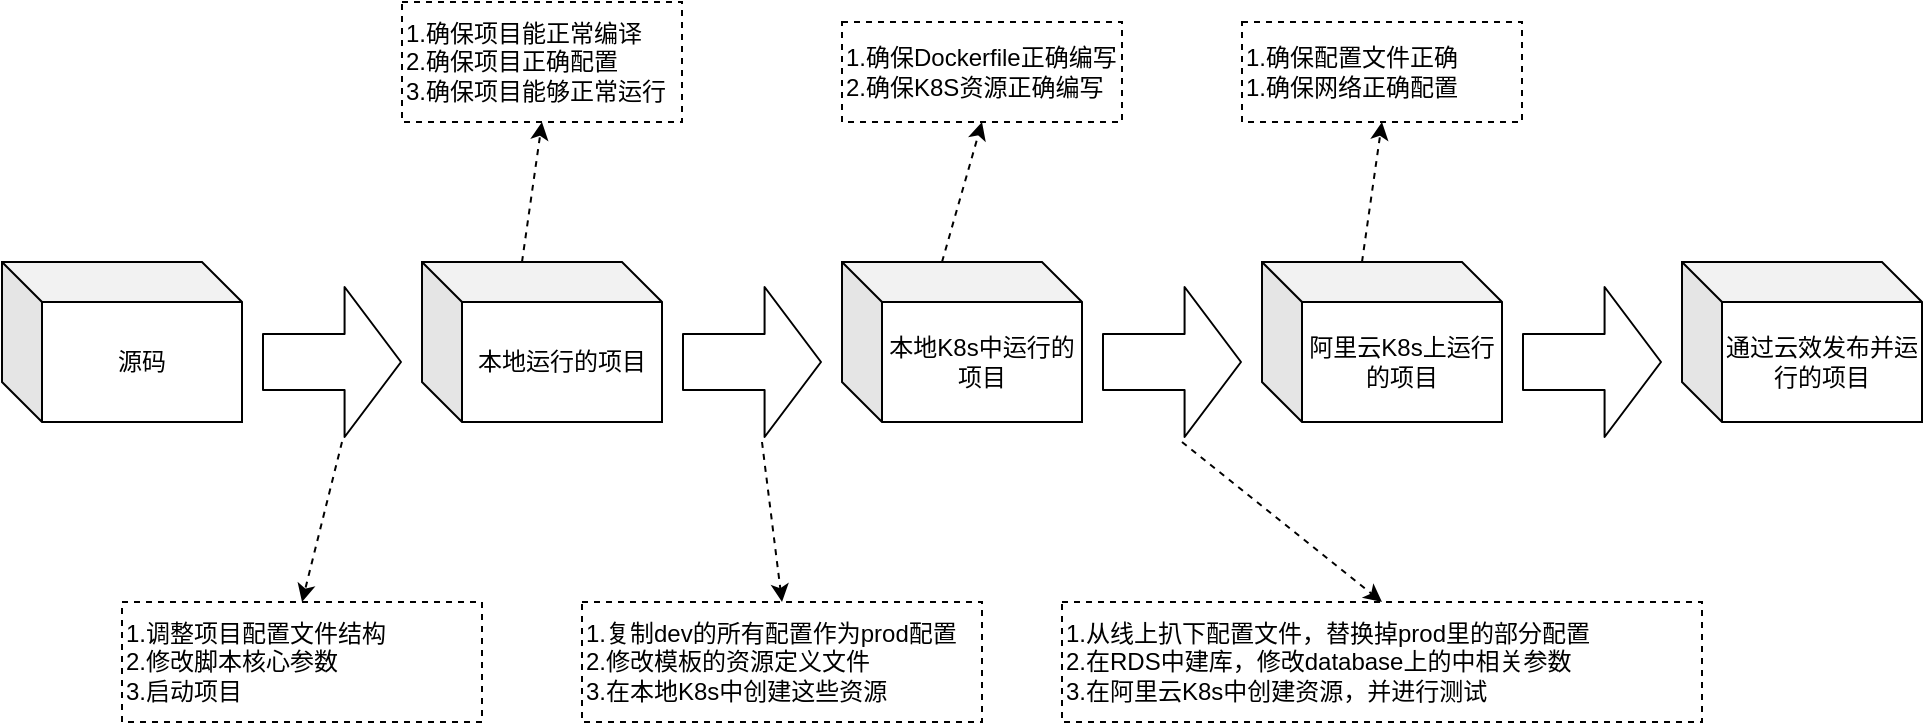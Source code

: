 <mxfile version="12.6.5" type="device"><diagram id="5iwYdQ12K5OxGs19Dc2W" name="Page-1"><mxGraphModel dx="3603" dy="592" grid="1" gridSize="10" guides="1" tooltips="1" connect="1" arrows="1" fold="1" page="1" pageScale="1" pageWidth="2339" pageHeight="3300" math="0" shadow="0"><root><mxCell id="0"/><mxCell id="1" parent="0"/><mxCell id="zXqQ3KII0Zi7v032QcMt-2" value="本地运行的项目" style="shape=cube;whiteSpace=wrap;html=1;boundedLbl=1;backgroundOutline=1;darkOpacity=0.05;darkOpacity2=0.1;" vertex="1" parent="1"><mxGeometry x="190" y="190" width="120" height="80" as="geometry"/></mxCell><mxCell id="zXqQ3KII0Zi7v032QcMt-3" value="本地K8s中运行的项目" style="shape=cube;whiteSpace=wrap;html=1;boundedLbl=1;backgroundOutline=1;darkOpacity=0.05;darkOpacity2=0.1;" vertex="1" parent="1"><mxGeometry x="400" y="190" width="120" height="80" as="geometry"/></mxCell><mxCell id="zXqQ3KII0Zi7v032QcMt-8" value="&lt;span style=&quot;white-space: normal&quot;&gt;阿里云K8s上运行的项目&lt;/span&gt;" style="shape=cube;whiteSpace=wrap;html=1;boundedLbl=1;backgroundOutline=1;darkOpacity=0.05;darkOpacity2=0.1;" vertex="1" parent="1"><mxGeometry x="610" y="190" width="120" height="80" as="geometry"/></mxCell><mxCell id="zXqQ3KII0Zi7v032QcMt-13" value="源码" style="shape=cube;whiteSpace=wrap;html=1;boundedLbl=1;backgroundOutline=1;darkOpacity=0.05;darkOpacity2=0.1;" vertex="1" parent="1"><mxGeometry x="-20" y="190" width="120" height="80" as="geometry"/></mxCell><mxCell id="zXqQ3KII0Zi7v032QcMt-15" value="" style="shape=flexArrow;endArrow=classic;html=1;endWidth=46;endSize=9.07;width=28;" edge="1" parent="1"><mxGeometry width="50" height="50" relative="1" as="geometry"><mxPoint x="110" y="240" as="sourcePoint"/><mxPoint x="180" y="240" as="targetPoint"/></mxGeometry></mxCell><mxCell id="zXqQ3KII0Zi7v032QcMt-16" value="" style="shape=flexArrow;endArrow=classic;html=1;endWidth=46;endSize=9.07;width=28;" edge="1" parent="1"><mxGeometry width="50" height="50" relative="1" as="geometry"><mxPoint x="320" y="240" as="sourcePoint"/><mxPoint x="390" y="240" as="targetPoint"/></mxGeometry></mxCell><mxCell id="zXqQ3KII0Zi7v032QcMt-17" value="" style="shape=flexArrow;endArrow=classic;html=1;endWidth=46;endSize=9.07;width=28;" edge="1" parent="1"><mxGeometry width="50" height="50" relative="1" as="geometry"><mxPoint x="530" y="240" as="sourcePoint"/><mxPoint x="600" y="240" as="targetPoint"/></mxGeometry></mxCell><mxCell id="zXqQ3KII0Zi7v032QcMt-22" value="1.确保项目能正常编译&lt;br&gt;2.确保项目正确配置&lt;br&gt;3.确保项目能够正常运行" style="rounded=0;whiteSpace=wrap;html=1;dashed=1;fillColor=#FFFFFF;align=left;" vertex="1" parent="1"><mxGeometry x="180" y="60" width="140" height="60" as="geometry"/></mxCell><mxCell id="zXqQ3KII0Zi7v032QcMt-23" value="1.调整项目配置文件结构&lt;br&gt;2.修改脚本核心参数&lt;br&gt;3.启动项目" style="rounded=0;whiteSpace=wrap;html=1;dashed=1;fillColor=#FFFFFF;align=left;" vertex="1" parent="1"><mxGeometry x="40" y="360" width="180" height="60" as="geometry"/></mxCell><mxCell id="zXqQ3KII0Zi7v032QcMt-24" value="1.确保Dockerfile正确编写&lt;br&gt;2.确保K8S资源正确编写" style="rounded=0;whiteSpace=wrap;html=1;dashed=1;fillColor=#FFFFFF;align=left;" vertex="1" parent="1"><mxGeometry x="400" y="70" width="140" height="50" as="geometry"/></mxCell><mxCell id="zXqQ3KII0Zi7v032QcMt-25" value="1.确保配置文件正确&lt;br&gt;1.确保网络正确配置&lt;br&gt;" style="rounded=0;whiteSpace=wrap;html=1;dashed=1;fillColor=#FFFFFF;align=left;" vertex="1" parent="1"><mxGeometry x="600" y="70" width="140" height="50" as="geometry"/></mxCell><mxCell id="zXqQ3KII0Zi7v032QcMt-26" value="1.复制dev的所有配置作为prod配置&lt;br&gt;2.修改模板的资源定义文件&lt;br&gt;3.在本地K8s中创建这些资源" style="rounded=0;whiteSpace=wrap;html=1;dashed=1;fillColor=#FFFFFF;align=left;" vertex="1" parent="1"><mxGeometry x="270" y="360" width="200" height="60" as="geometry"/></mxCell><mxCell id="zXqQ3KII0Zi7v032QcMt-27" value="1.从线上扒下配置文件，替换掉prod里的部分配置&lt;br&gt;2.在RDS中建库，修改database上的中相关参数&lt;br&gt;3.在阿里云K8s中创建资源，并进行测试" style="rounded=0;whiteSpace=wrap;html=1;dashed=1;fillColor=#FFFFFF;align=left;" vertex="1" parent="1"><mxGeometry x="510" y="360" width="320" height="60" as="geometry"/></mxCell><mxCell id="zXqQ3KII0Zi7v032QcMt-28" value="" style="endArrow=classic;html=1;dashed=1;exitX=0;exitY=0;exitDx=50;exitDy=0;exitPerimeter=0;entryX=0.5;entryY=1;entryDx=0;entryDy=0;" edge="1" parent="1" source="zXqQ3KII0Zi7v032QcMt-2" target="zXqQ3KII0Zi7v032QcMt-22"><mxGeometry width="50" height="50" relative="1" as="geometry"><mxPoint x="200" y="170" as="sourcePoint"/><mxPoint x="250" y="120" as="targetPoint"/></mxGeometry></mxCell><mxCell id="zXqQ3KII0Zi7v032QcMt-29" value="" style="endArrow=classic;html=1;dashed=1;exitX=0;exitY=0;exitDx=50;exitDy=0;exitPerimeter=0;entryX=0.5;entryY=1;entryDx=0;entryDy=0;" edge="1" parent="1" source="zXqQ3KII0Zi7v032QcMt-3" target="zXqQ3KII0Zi7v032QcMt-24"><mxGeometry width="50" height="50" relative="1" as="geometry"><mxPoint x="250" y="200" as="sourcePoint"/><mxPoint x="260" y="130" as="targetPoint"/></mxGeometry></mxCell><mxCell id="zXqQ3KII0Zi7v032QcMt-30" value="" style="endArrow=classic;html=1;dashed=1;exitX=0;exitY=0;exitDx=50;exitDy=0;exitPerimeter=0;entryX=0.5;entryY=1;entryDx=0;entryDy=0;" edge="1" parent="1" source="zXqQ3KII0Zi7v032QcMt-8" target="zXqQ3KII0Zi7v032QcMt-25"><mxGeometry width="50" height="50" relative="1" as="geometry"><mxPoint x="460" y="200" as="sourcePoint"/><mxPoint x="480" y="130" as="targetPoint"/></mxGeometry></mxCell><mxCell id="zXqQ3KII0Zi7v032QcMt-31" value="" style="endArrow=classic;html=1;dashed=1;entryX=0.5;entryY=0;entryDx=0;entryDy=0;" edge="1" parent="1" target="zXqQ3KII0Zi7v032QcMt-23"><mxGeometry width="50" height="50" relative="1" as="geometry"><mxPoint x="150" y="280" as="sourcePoint"/><mxPoint x="80" y="420" as="targetPoint"/></mxGeometry></mxCell><mxCell id="zXqQ3KII0Zi7v032QcMt-32" value="" style="endArrow=classic;html=1;dashed=1;entryX=0.5;entryY=0;entryDx=0;entryDy=0;" edge="1" parent="1" target="zXqQ3KII0Zi7v032QcMt-26"><mxGeometry width="50" height="50" relative="1" as="geometry"><mxPoint x="360" y="280" as="sourcePoint"/><mxPoint x="170" y="340" as="targetPoint"/></mxGeometry></mxCell><mxCell id="zXqQ3KII0Zi7v032QcMt-33" value="" style="endArrow=classic;html=1;dashed=1;entryX=0.5;entryY=0;entryDx=0;entryDy=0;" edge="1" parent="1" target="zXqQ3KII0Zi7v032QcMt-27"><mxGeometry width="50" height="50" relative="1" as="geometry"><mxPoint x="570" y="280" as="sourcePoint"/><mxPoint x="390" y="340" as="targetPoint"/></mxGeometry></mxCell><mxCell id="zXqQ3KII0Zi7v032QcMt-36" value="" style="shape=flexArrow;endArrow=classic;html=1;endWidth=46;endSize=9.07;width=28;" edge="1" parent="1"><mxGeometry width="50" height="50" relative="1" as="geometry"><mxPoint x="740" y="240" as="sourcePoint"/><mxPoint x="810" y="240" as="targetPoint"/></mxGeometry></mxCell><mxCell id="zXqQ3KII0Zi7v032QcMt-37" value="通过云效发布并运行的项目" style="shape=cube;whiteSpace=wrap;html=1;boundedLbl=1;backgroundOutline=1;darkOpacity=0.05;darkOpacity2=0.1;" vertex="1" parent="1"><mxGeometry x="820" y="190" width="120" height="80" as="geometry"/></mxCell></root></mxGraphModel></diagram></mxfile>